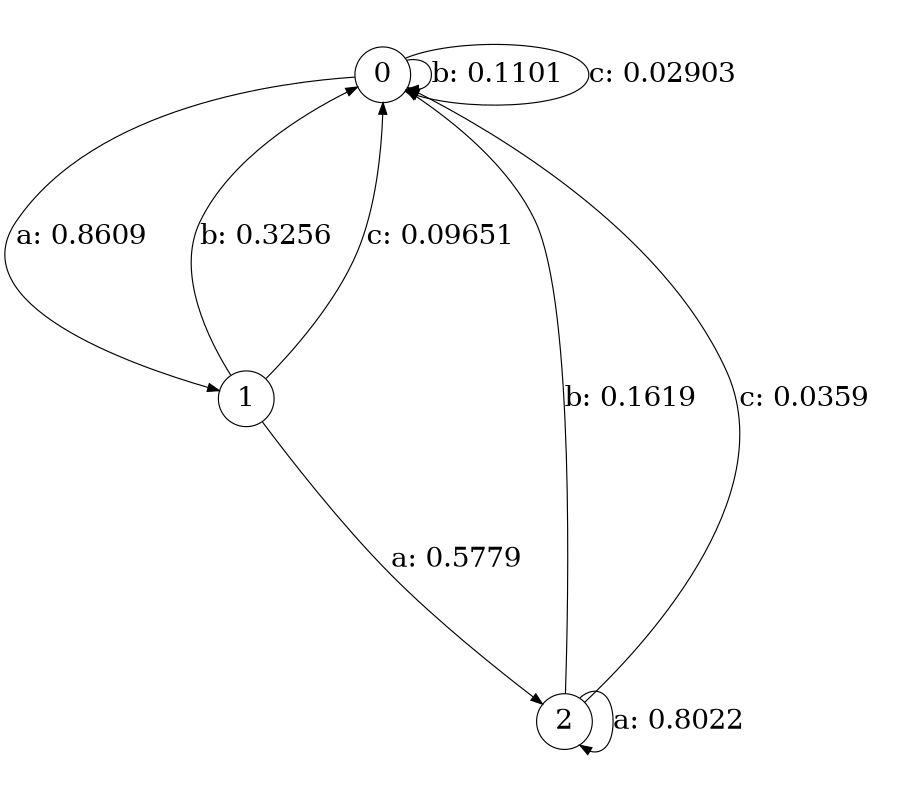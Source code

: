 digraph "d4-400nw-t0-cen-SML" {
size = "6,8.5";
ratio = "fill";
node [shape = circle];
node [fontsize = 24];
edge [fontsize = 24];
0 -> 1 [label = "a: 0.8609   "];
0 -> 0 [label = "b: 0.1101   "];
0 -> 0 [label = "c: 0.02903  "];
1 -> 2 [label = "a: 0.5779   "];
1 -> 0 [label = "b: 0.3256   "];
1 -> 0 [label = "c: 0.09651  "];
2 -> 2 [label = "a: 0.8022   "];
2 -> 0 [label = "b: 0.1619   "];
2 -> 0 [label = "c: 0.0359   "];
}